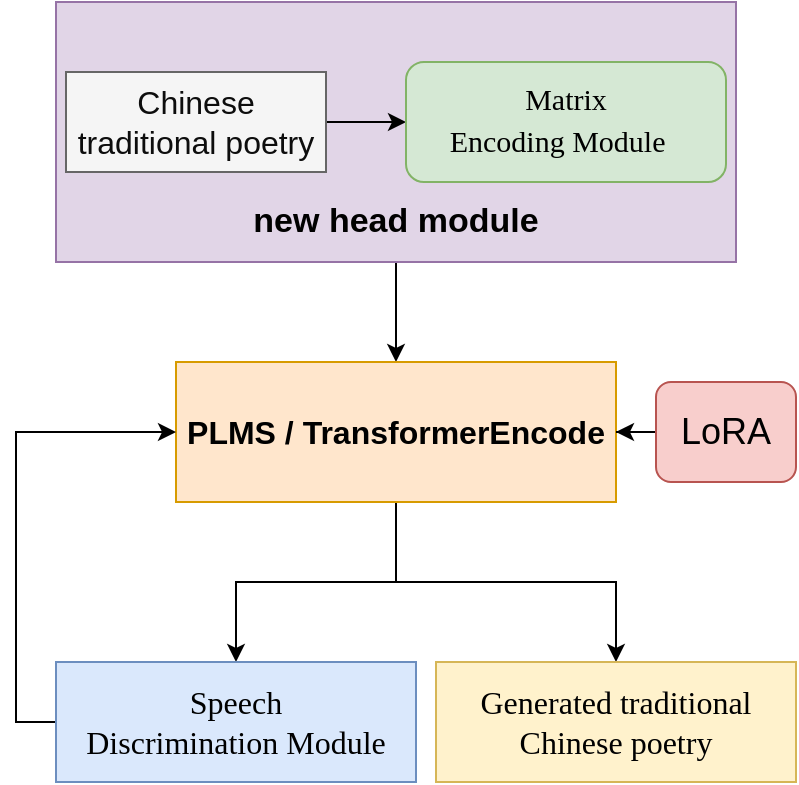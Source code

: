 <mxfile version="25.0.2">
  <diagram name="第 1 页" id="5PLZtI0vADIsoyHd6vCE">
    <mxGraphModel dx="1434" dy="836" grid="1" gridSize="10" guides="1" tooltips="1" connect="1" arrows="1" fold="1" page="1" pageScale="1" pageWidth="827" pageHeight="1169" math="0" shadow="0">
      <root>
        <mxCell id="0" />
        <mxCell id="1" parent="0" />
        <mxCell id="tJGuQkoCv7wTUauiJE18-18" style="edgeStyle=orthogonalEdgeStyle;rounded=0;orthogonalLoop=1;jettySize=auto;html=1;exitX=0.5;exitY=1;exitDx=0;exitDy=0;entryX=0.5;entryY=0;entryDx=0;entryDy=0;" edge="1" parent="1" source="tJGuQkoCv7wTUauiJE18-4" target="tJGuQkoCv7wTUauiJE18-6">
          <mxGeometry relative="1" as="geometry" />
        </mxCell>
        <mxCell id="tJGuQkoCv7wTUauiJE18-4" value="" style="rounded=0;whiteSpace=wrap;html=1;fillColor=#e1d5e7;strokeColor=#9673a6;" vertex="1" parent="1">
          <mxGeometry x="50" y="50" width="340" height="130" as="geometry" />
        </mxCell>
        <mxCell id="tJGuQkoCv7wTUauiJE18-3" style="edgeStyle=orthogonalEdgeStyle;rounded=0;orthogonalLoop=1;jettySize=auto;html=1;exitX=1;exitY=0.5;exitDx=0;exitDy=0;" edge="1" parent="1" source="tJGuQkoCv7wTUauiJE18-1" target="tJGuQkoCv7wTUauiJE18-2">
          <mxGeometry relative="1" as="geometry" />
        </mxCell>
        <mxCell id="tJGuQkoCv7wTUauiJE18-1" value="&lt;font style=&quot;font-size: 16px;&quot; color=&quot;#0d0d0d&quot;&gt;Chinese traditional poetry&lt;/font&gt;" style="rounded=0;whiteSpace=wrap;html=1;fillColor=#f5f5f5;fontColor=#333333;strokeColor=#666666;" vertex="1" parent="1">
          <mxGeometry x="55" y="85" width="130" height="50" as="geometry" />
        </mxCell>
        <mxCell id="tJGuQkoCv7wTUauiJE18-2" value="&lt;span style=&quot;font-family: Verdana;&quot;&gt;&lt;font style=&quot;font-size: 15px;&quot;&gt;Matrix&lt;br&gt;Encoding Module&amp;nbsp;&lt;/font&gt;&lt;/span&gt;&lt;span style=&quot;font-size: 14pt; font-family: Verdana;&quot;&gt;&amp;nbsp;&lt;/span&gt;" style="rounded=1;whiteSpace=wrap;html=1;fillColor=#d5e8d4;strokeColor=#82b366;" vertex="1" parent="1">
          <mxGeometry x="225" y="80" width="160" height="60" as="geometry" />
        </mxCell>
        <mxCell id="tJGuQkoCv7wTUauiJE18-5" value="&lt;font style=&quot;font-size: 17px;&quot;&gt;&lt;b&gt;new head module&lt;/b&gt;&lt;/font&gt;" style="text;html=1;align=center;verticalAlign=middle;whiteSpace=wrap;rounded=0;" vertex="1" parent="1">
          <mxGeometry x="130" y="150" width="180" height="20" as="geometry" />
        </mxCell>
        <mxCell id="tJGuQkoCv7wTUauiJE18-15" style="edgeStyle=orthogonalEdgeStyle;rounded=0;orthogonalLoop=1;jettySize=auto;html=1;exitX=0.5;exitY=1;exitDx=0;exitDy=0;" edge="1" parent="1" source="tJGuQkoCv7wTUauiJE18-6" target="tJGuQkoCv7wTUauiJE18-12">
          <mxGeometry relative="1" as="geometry" />
        </mxCell>
        <mxCell id="tJGuQkoCv7wTUauiJE18-16" style="edgeStyle=orthogonalEdgeStyle;rounded=0;orthogonalLoop=1;jettySize=auto;html=1;exitX=0.5;exitY=1;exitDx=0;exitDy=0;" edge="1" parent="1" source="tJGuQkoCv7wTUauiJE18-6" target="tJGuQkoCv7wTUauiJE18-13">
          <mxGeometry relative="1" as="geometry" />
        </mxCell>
        <mxCell id="tJGuQkoCv7wTUauiJE18-6" value="&lt;font style=&quot;font-size: 16px;&quot;&gt;&lt;b style=&quot;&quot;&gt;PLMS / TransformerEncode&lt;/b&gt;&lt;/font&gt;" style="rounded=0;whiteSpace=wrap;html=1;fillColor=#ffe6cc;strokeColor=#d79b00;" vertex="1" parent="1">
          <mxGeometry x="110" y="230" width="220" height="70" as="geometry" />
        </mxCell>
        <mxCell id="tJGuQkoCv7wTUauiJE18-19" style="edgeStyle=orthogonalEdgeStyle;rounded=0;orthogonalLoop=1;jettySize=auto;html=1;exitX=0;exitY=0.5;exitDx=0;exitDy=0;" edge="1" parent="1" source="tJGuQkoCv7wTUauiJE18-8" target="tJGuQkoCv7wTUauiJE18-6">
          <mxGeometry relative="1" as="geometry" />
        </mxCell>
        <mxCell id="tJGuQkoCv7wTUauiJE18-8" value="&lt;font style=&quot;font-size: 18px;&quot;&gt;LoRA&lt;/font&gt;" style="rounded=1;whiteSpace=wrap;html=1;fillColor=#f8cecc;strokeColor=#b85450;" vertex="1" parent="1">
          <mxGeometry x="350" y="240" width="70" height="50" as="geometry" />
        </mxCell>
        <mxCell id="tJGuQkoCv7wTUauiJE18-17" style="edgeStyle=orthogonalEdgeStyle;rounded=0;orthogonalLoop=1;jettySize=auto;html=1;exitX=0;exitY=0.5;exitDx=0;exitDy=0;entryX=0;entryY=0.5;entryDx=0;entryDy=0;" edge="1" parent="1" source="tJGuQkoCv7wTUauiJE18-12" target="tJGuQkoCv7wTUauiJE18-6">
          <mxGeometry relative="1" as="geometry" />
        </mxCell>
        <mxCell id="tJGuQkoCv7wTUauiJE18-12" value="&lt;span style=&quot;font-family: Verdana;&quot;&gt;&lt;font style=&quot;font-size: 16px;&quot;&gt;Speech&lt;br&gt;Discrimination Module&lt;/font&gt;&lt;/span&gt;" style="rounded=0;whiteSpace=wrap;html=1;fillColor=#dae8fc;strokeColor=#6c8ebf;" vertex="1" parent="1">
          <mxGeometry x="50" y="380" width="180" height="60" as="geometry" />
        </mxCell>
        <mxCell id="tJGuQkoCv7wTUauiJE18-13" value="&lt;font style=&quot;font-size: 16px;&quot; face=&quot;Verdana&quot;&gt;Generated traditional Chinese poetry&lt;/font&gt;" style="rounded=0;whiteSpace=wrap;html=1;fillColor=#fff2cc;strokeColor=#d6b656;" vertex="1" parent="1">
          <mxGeometry x="240" y="380" width="180" height="60" as="geometry" />
        </mxCell>
      </root>
    </mxGraphModel>
  </diagram>
</mxfile>
